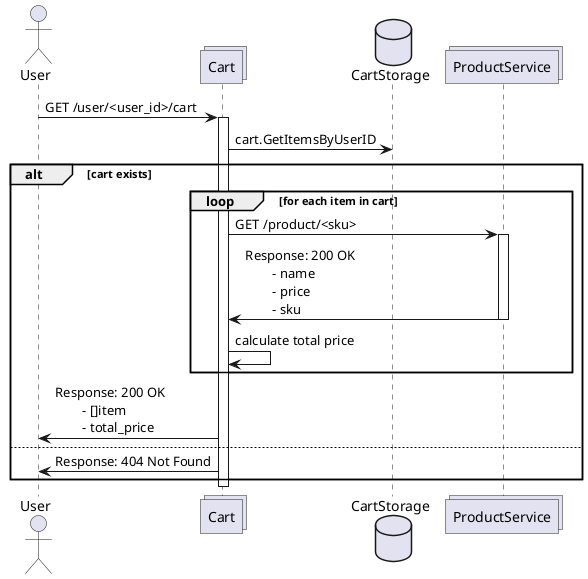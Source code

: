 @startuml

actor User as u
collections Cart as c
database CartStorage as cs
collections ProductService as p

u -> c : GET /user/<user_id>/cart
activate c
c -> cs : cart.GetItemsByUserID
alt cart exists
  loop for each item in cart
    c -> p : GET /product/<sku>
    activate p
    p -> c : Response: 200 OK\n\t- name\n\t- price\n\t- sku
    deactivate p
    c -> c : calculate total price
  end
  c -> u : Response: 200 OK\n\t- []item\n\t- total_price
else
  c -> u : Response: 404 Not Found
end
deactivate c

@enduml
